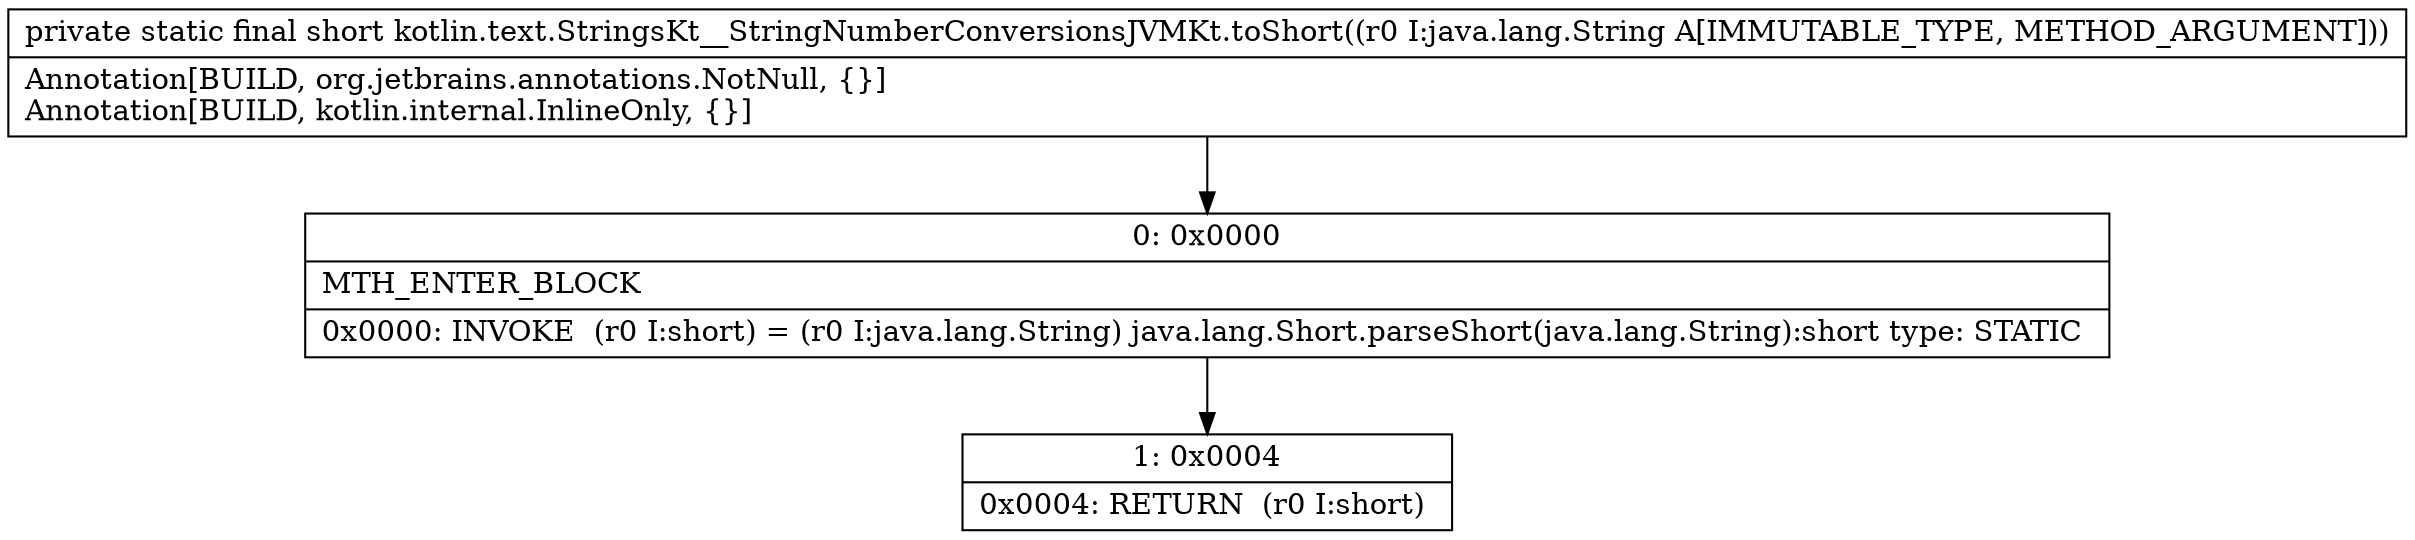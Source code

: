 digraph "CFG forkotlin.text.StringsKt__StringNumberConversionsJVMKt.toShort(Ljava\/lang\/String;)S" {
Node_0 [shape=record,label="{0\:\ 0x0000|MTH_ENTER_BLOCK\l|0x0000: INVOKE  (r0 I:short) = (r0 I:java.lang.String) java.lang.Short.parseShort(java.lang.String):short type: STATIC \l}"];
Node_1 [shape=record,label="{1\:\ 0x0004|0x0004: RETURN  (r0 I:short) \l}"];
MethodNode[shape=record,label="{private static final short kotlin.text.StringsKt__StringNumberConversionsJVMKt.toShort((r0 I:java.lang.String A[IMMUTABLE_TYPE, METHOD_ARGUMENT]))  | Annotation[BUILD, org.jetbrains.annotations.NotNull, \{\}]\lAnnotation[BUILD, kotlin.internal.InlineOnly, \{\}]\l}"];
MethodNode -> Node_0;
Node_0 -> Node_1;
}

